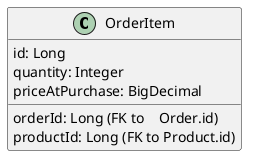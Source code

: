@startuml
'https://plantuml.com/class-diagram

class OrderItem {
    id: Long
    orderId: Long (FK to    Order.id)
    productId: Long (FK to Product.id)
    quantity: Integer
    priceAtPurchase: BigDecimal
}

@enduml